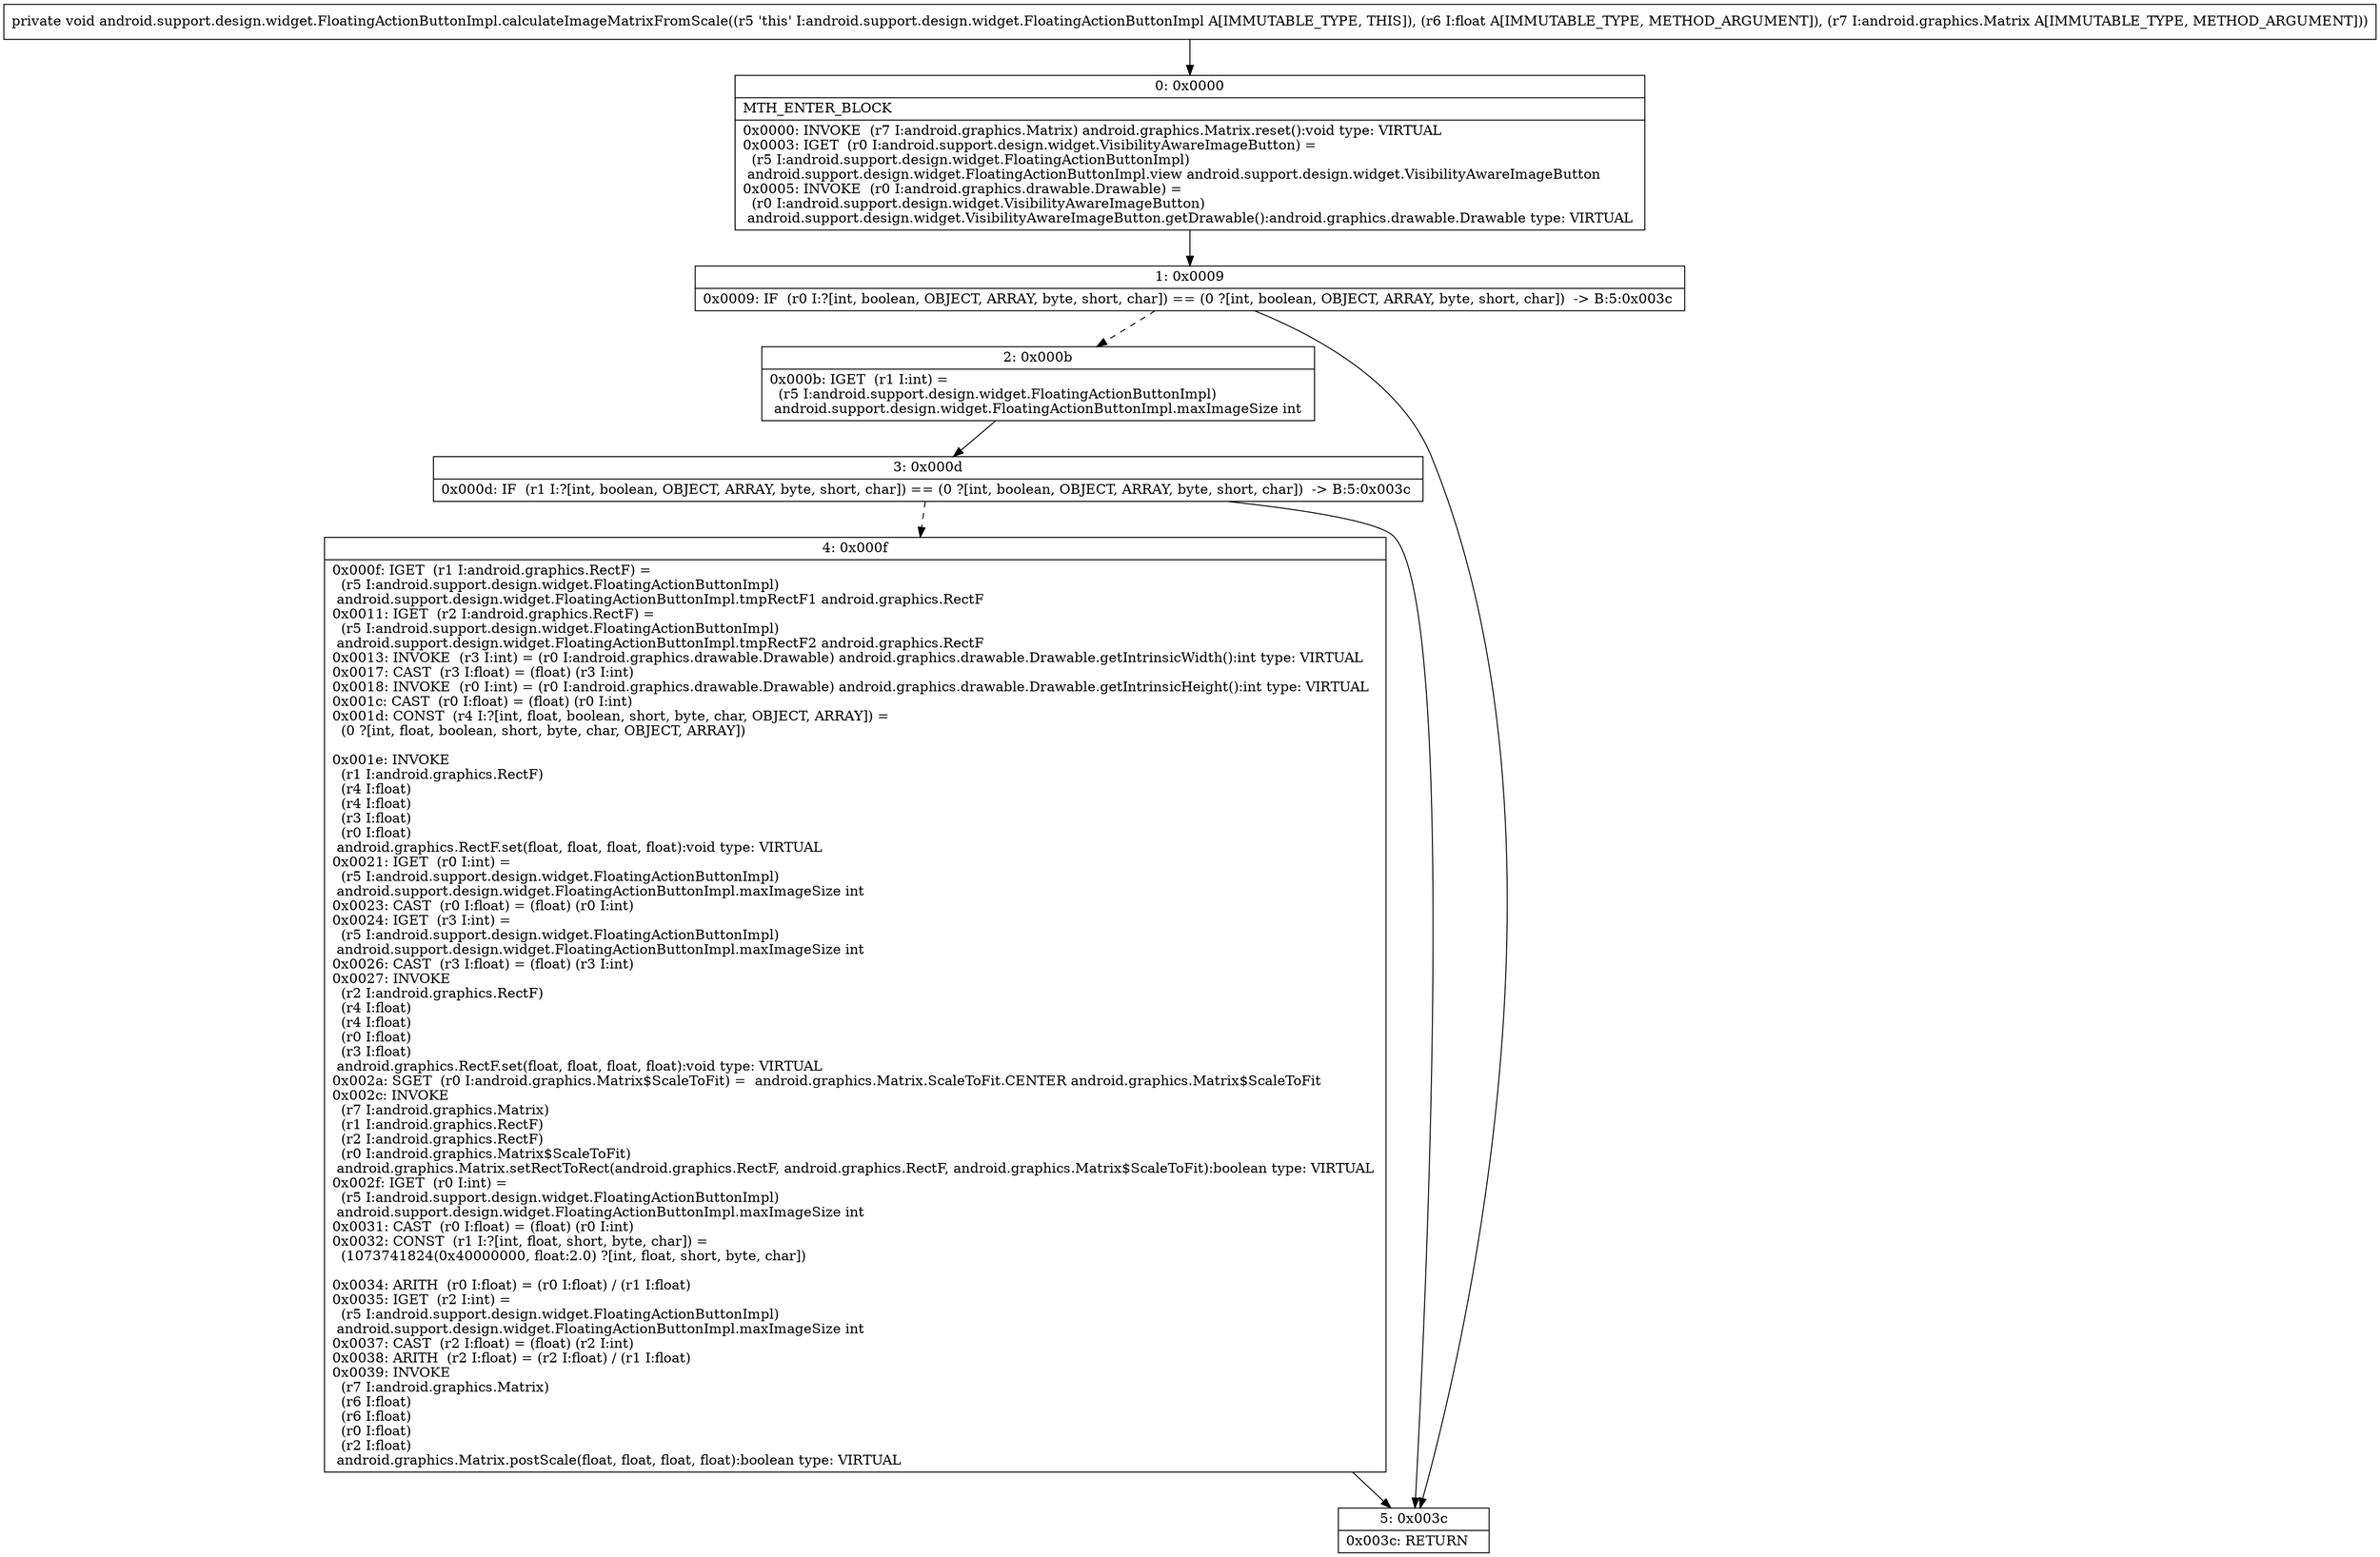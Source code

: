 digraph "CFG forandroid.support.design.widget.FloatingActionButtonImpl.calculateImageMatrixFromScale(FLandroid\/graphics\/Matrix;)V" {
Node_0 [shape=record,label="{0\:\ 0x0000|MTH_ENTER_BLOCK\l|0x0000: INVOKE  (r7 I:android.graphics.Matrix) android.graphics.Matrix.reset():void type: VIRTUAL \l0x0003: IGET  (r0 I:android.support.design.widget.VisibilityAwareImageButton) = \l  (r5 I:android.support.design.widget.FloatingActionButtonImpl)\l android.support.design.widget.FloatingActionButtonImpl.view android.support.design.widget.VisibilityAwareImageButton \l0x0005: INVOKE  (r0 I:android.graphics.drawable.Drawable) = \l  (r0 I:android.support.design.widget.VisibilityAwareImageButton)\l android.support.design.widget.VisibilityAwareImageButton.getDrawable():android.graphics.drawable.Drawable type: VIRTUAL \l}"];
Node_1 [shape=record,label="{1\:\ 0x0009|0x0009: IF  (r0 I:?[int, boolean, OBJECT, ARRAY, byte, short, char]) == (0 ?[int, boolean, OBJECT, ARRAY, byte, short, char])  \-\> B:5:0x003c \l}"];
Node_2 [shape=record,label="{2\:\ 0x000b|0x000b: IGET  (r1 I:int) = \l  (r5 I:android.support.design.widget.FloatingActionButtonImpl)\l android.support.design.widget.FloatingActionButtonImpl.maxImageSize int \l}"];
Node_3 [shape=record,label="{3\:\ 0x000d|0x000d: IF  (r1 I:?[int, boolean, OBJECT, ARRAY, byte, short, char]) == (0 ?[int, boolean, OBJECT, ARRAY, byte, short, char])  \-\> B:5:0x003c \l}"];
Node_4 [shape=record,label="{4\:\ 0x000f|0x000f: IGET  (r1 I:android.graphics.RectF) = \l  (r5 I:android.support.design.widget.FloatingActionButtonImpl)\l android.support.design.widget.FloatingActionButtonImpl.tmpRectF1 android.graphics.RectF \l0x0011: IGET  (r2 I:android.graphics.RectF) = \l  (r5 I:android.support.design.widget.FloatingActionButtonImpl)\l android.support.design.widget.FloatingActionButtonImpl.tmpRectF2 android.graphics.RectF \l0x0013: INVOKE  (r3 I:int) = (r0 I:android.graphics.drawable.Drawable) android.graphics.drawable.Drawable.getIntrinsicWidth():int type: VIRTUAL \l0x0017: CAST  (r3 I:float) = (float) (r3 I:int) \l0x0018: INVOKE  (r0 I:int) = (r0 I:android.graphics.drawable.Drawable) android.graphics.drawable.Drawable.getIntrinsicHeight():int type: VIRTUAL \l0x001c: CAST  (r0 I:float) = (float) (r0 I:int) \l0x001d: CONST  (r4 I:?[int, float, boolean, short, byte, char, OBJECT, ARRAY]) = \l  (0 ?[int, float, boolean, short, byte, char, OBJECT, ARRAY])\l \l0x001e: INVOKE  \l  (r1 I:android.graphics.RectF)\l  (r4 I:float)\l  (r4 I:float)\l  (r3 I:float)\l  (r0 I:float)\l android.graphics.RectF.set(float, float, float, float):void type: VIRTUAL \l0x0021: IGET  (r0 I:int) = \l  (r5 I:android.support.design.widget.FloatingActionButtonImpl)\l android.support.design.widget.FloatingActionButtonImpl.maxImageSize int \l0x0023: CAST  (r0 I:float) = (float) (r0 I:int) \l0x0024: IGET  (r3 I:int) = \l  (r5 I:android.support.design.widget.FloatingActionButtonImpl)\l android.support.design.widget.FloatingActionButtonImpl.maxImageSize int \l0x0026: CAST  (r3 I:float) = (float) (r3 I:int) \l0x0027: INVOKE  \l  (r2 I:android.graphics.RectF)\l  (r4 I:float)\l  (r4 I:float)\l  (r0 I:float)\l  (r3 I:float)\l android.graphics.RectF.set(float, float, float, float):void type: VIRTUAL \l0x002a: SGET  (r0 I:android.graphics.Matrix$ScaleToFit) =  android.graphics.Matrix.ScaleToFit.CENTER android.graphics.Matrix$ScaleToFit \l0x002c: INVOKE  \l  (r7 I:android.graphics.Matrix)\l  (r1 I:android.graphics.RectF)\l  (r2 I:android.graphics.RectF)\l  (r0 I:android.graphics.Matrix$ScaleToFit)\l android.graphics.Matrix.setRectToRect(android.graphics.RectF, android.graphics.RectF, android.graphics.Matrix$ScaleToFit):boolean type: VIRTUAL \l0x002f: IGET  (r0 I:int) = \l  (r5 I:android.support.design.widget.FloatingActionButtonImpl)\l android.support.design.widget.FloatingActionButtonImpl.maxImageSize int \l0x0031: CAST  (r0 I:float) = (float) (r0 I:int) \l0x0032: CONST  (r1 I:?[int, float, short, byte, char]) = \l  (1073741824(0x40000000, float:2.0) ?[int, float, short, byte, char])\l \l0x0034: ARITH  (r0 I:float) = (r0 I:float) \/ (r1 I:float) \l0x0035: IGET  (r2 I:int) = \l  (r5 I:android.support.design.widget.FloatingActionButtonImpl)\l android.support.design.widget.FloatingActionButtonImpl.maxImageSize int \l0x0037: CAST  (r2 I:float) = (float) (r2 I:int) \l0x0038: ARITH  (r2 I:float) = (r2 I:float) \/ (r1 I:float) \l0x0039: INVOKE  \l  (r7 I:android.graphics.Matrix)\l  (r6 I:float)\l  (r6 I:float)\l  (r0 I:float)\l  (r2 I:float)\l android.graphics.Matrix.postScale(float, float, float, float):boolean type: VIRTUAL \l}"];
Node_5 [shape=record,label="{5\:\ 0x003c|0x003c: RETURN   \l}"];
MethodNode[shape=record,label="{private void android.support.design.widget.FloatingActionButtonImpl.calculateImageMatrixFromScale((r5 'this' I:android.support.design.widget.FloatingActionButtonImpl A[IMMUTABLE_TYPE, THIS]), (r6 I:float A[IMMUTABLE_TYPE, METHOD_ARGUMENT]), (r7 I:android.graphics.Matrix A[IMMUTABLE_TYPE, METHOD_ARGUMENT])) }"];
MethodNode -> Node_0;
Node_0 -> Node_1;
Node_1 -> Node_2[style=dashed];
Node_1 -> Node_5;
Node_2 -> Node_3;
Node_3 -> Node_4[style=dashed];
Node_3 -> Node_5;
Node_4 -> Node_5;
}

